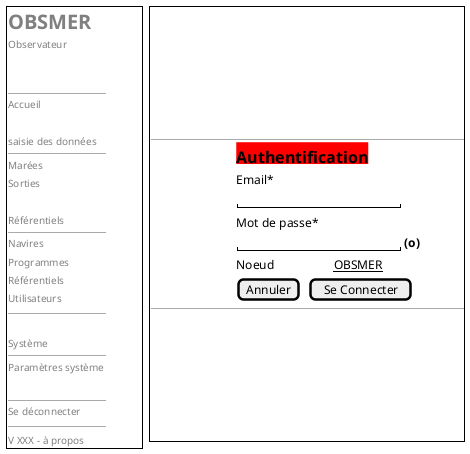@startsalt
{
  {+
   {
       <b><font color=grey size=20>OBSMER    | . | . | . | . | . | . | .
       <font color=grey size=10>Observateur
       .
       .
       --
       <font color=grey size=10>Accueil    | .
       .
       <font color=grey size=10>saisie des données
       --
       <font color=grey size=10>Marées        | .
       <font color=grey size=10>Sorties        | .
       .
       <font color=grey size=10>Référentiels
       --
       <font color=grey size=10>Navires       | .
       <font color=grey size=10>Programmes        | .
       <font color=grey size=10>Référentiels        | .
       <font color=grey size=10>Utilisateurs        | .
       --
       .
       <font color=grey size=10>Système
       --
       <font color=grey size=10>Paramètres système       | .
       .

       --
       <font color=grey size=10>Se déconnecter       | .
       --
   }

   {
      <font color=grey size=10>V XXX - à propos
   }
  } | . | {+
    .
    .
    .
    .
    .
    .
    .
    { ---------------
    { | . | . | . | . | . | . | . | . | . | . | . | . | . | . | . | . |  <back:red><font color=black><size:16><b>Authentification  | . | . | . | . | . | . | . | . |}
    { | . | . | . | . | . | . | . | . | . | . | . | . | . | . | . | . |  Email*  }
    { | . | . | . | . | . | . | . | . | . | . | . | . | . | . | . | . |  "                    "  | . | . | . | . | . | . | . | . |}
    { | . | . | . | . | . | . | . | . | . | . | . | . | . | . | . | . |  Mot de passe*  }
    { | . | . | . | . | . | . | . | . | . | . | . | . | . | . | . | . |  "                    "  | <b>(o) | . | . | . | . | . | . | . | . |}
    { | . | . | . | . | . | . | . | . | . | . | . | . | . | . | . | . |  Noeud | . | . | . | . | . | . | . | . | . | . | . |<u>OBSMER| . | . | . | . | . | . | . | . |}
    { | . | . | . | . | . | . | . | . | . | . | . | . | . | . | . | . |   [Annuler]  | .| [Se Connecter] | . | . | . | . | . | . | . | . |}
    ---------------
    }
    .
    .
    .
    .
    .
    .
    .
    }
 }
  -- | -- | --

}
@endsalt

